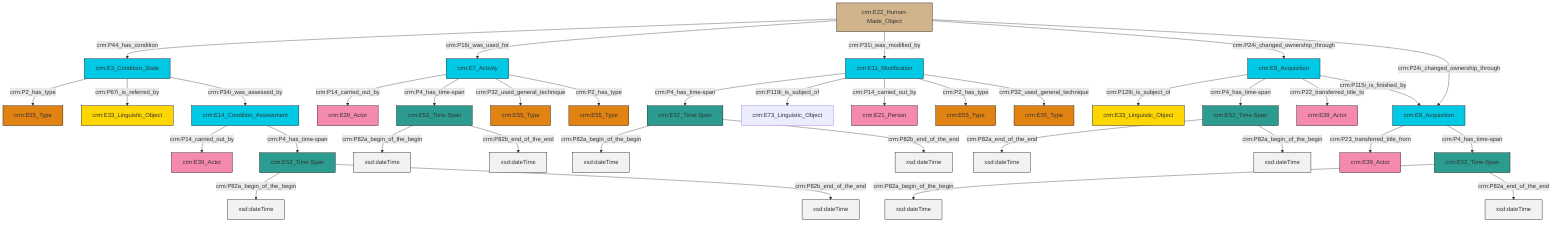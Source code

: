 graph TD
classDef Literal fill:#f2f2f2,stroke:#000000;
classDef CRM_Entity fill:#FFFFFF,stroke:#000000;
classDef Temporal_Entity fill:#00C9E6, stroke:#000000;
classDef Type fill:#E18312, stroke:#000000;
classDef Time-Span fill:#2C9C91, stroke:#000000;
classDef Appellation fill:#FFEB7F, stroke:#000000;
classDef Place fill:#008836, stroke:#000000;
classDef Persistent_Item fill:#B266B2, stroke:#000000;
classDef Conceptual_Object fill:#FFD700, stroke:#000000;
classDef Physical_Thing fill:#D2B48C, stroke:#000000;
classDef Actor fill:#f58aad, stroke:#000000;
classDef PC_Classes fill:#4ce600, stroke:#000000;
classDef Multi fill:#cccccc,stroke:#000000;

6["crm:E7_Activity"]:::Temporal_Entity -->|crm:P14_carried_out_by| 7["crm:E39_Actor"]:::Actor
8["crm:E11_Modification"]:::Temporal_Entity -->|crm:P4_has_time-span| 9["crm:E52_Time-Span"]:::Time-Span
8["crm:E11_Modification"]:::Temporal_Entity -->|crm:P119i_is_subject_of| 10["crm:E73_Linguistic_Object"]:::Default
11["crm:E52_Time-Span"]:::Time-Span -->|crm:P82a_begin_of_the_begin| 12[xsd:dateTime]:::Literal
6["crm:E7_Activity"]:::Temporal_Entity -->|crm:P4_has_time-span| 13["crm:E52_Time-Span"]:::Time-Span
4["crm:E52_Time-Span"]:::Time-Span -->|crm:P82a_end_of_the_end| 14[xsd:dateTime]:::Literal
15["crm:E8_Acquisition"]:::Temporal_Entity -->|crm:P23_transferred_title_from| 16["crm:E39_Actor"]:::Actor
6["crm:E7_Activity"]:::Temporal_Entity -->|crm:P32_used_general_technique| 19["crm:E55_Type"]:::Type
9["crm:E52_Time-Span"]:::Time-Span -->|crm:P82a_begin_of_the_begin| 20[xsd:dateTime]:::Literal
2["crm:E3_Condition_State"]:::Temporal_Entity -->|crm:P2_has_type| 24["crm:E55_Type"]:::Type
21["crm:E22_Human-Made_Object"]:::Physical_Thing -->|crm:P44_has_condition| 2["crm:E3_Condition_State"]:::Temporal_Entity
13["crm:E52_Time-Span"]:::Time-Span -->|crm:P82a_begin_of_the_begin| 25[xsd:dateTime]:::Literal
2["crm:E3_Condition_State"]:::Temporal_Entity -->|crm:P67i_is_referred_by| 26["crm:E33_Linguistic_Object"]:::Conceptual_Object
4["crm:E52_Time-Span"]:::Time-Span -->|crm:P82a_begin_of_the_begin| 30[xsd:dateTime]:::Literal
2["crm:E3_Condition_State"]:::Temporal_Entity -->|crm:P34i_was_assessed_by| 32["crm:E14_Condition_Assessment"]:::Temporal_Entity
11["crm:E52_Time-Span"]:::Time-Span -->|crm:P82a_end_of_the_end| 33[xsd:dateTime]:::Literal
8["crm:E11_Modification"]:::Temporal_Entity -->|crm:P14_carried_out_by| 34["crm:E21_Person"]:::Actor
21["crm:E22_Human-Made_Object"]:::Physical_Thing -->|crm:P16i_was_used_for| 6["crm:E7_Activity"]:::Temporal_Entity
8["crm:E11_Modification"]:::Temporal_Entity -->|crm:P2_has_type| 0["crm:E55_Type"]:::Type
44["crm:E8_Acquisition"]:::Temporal_Entity -->|crm:P129i_is_subject_of| 45["crm:E33_Linguistic_Object"]:::Conceptual_Object
44["crm:E8_Acquisition"]:::Temporal_Entity -->|crm:P4_has_time-span| 4["crm:E52_Time-Span"]:::Time-Span
21["crm:E22_Human-Made_Object"]:::Physical_Thing -->|crm:P31i_was_modified_by| 8["crm:E11_Modification"]:::Temporal_Entity
21["crm:E22_Human-Made_Object"]:::Physical_Thing -->|crm:P24i_changed_ownership_through| 44["crm:E8_Acquisition"]:::Temporal_Entity
21["crm:E22_Human-Made_Object"]:::Physical_Thing -->|crm:P24i_changed_ownership_through| 15["crm:E8_Acquisition"]:::Temporal_Entity
13["crm:E52_Time-Span"]:::Time-Span -->|crm:P82b_end_of_the_end| 46[xsd:dateTime]:::Literal
44["crm:E8_Acquisition"]:::Temporal_Entity -->|crm:P22_transferred_title_to| 28["crm:E39_Actor"]:::Actor
32["crm:E14_Condition_Assessment"]:::Temporal_Entity -->|crm:P14_carried_out_by| 38["crm:E39_Actor"]:::Actor
9["crm:E52_Time-Span"]:::Time-Span -->|crm:P82b_end_of_the_end| 50[xsd:dateTime]:::Literal
32["crm:E14_Condition_Assessment"]:::Temporal_Entity -->|crm:P4_has_time-span| 36["crm:E52_Time-Span"]:::Time-Span
15["crm:E8_Acquisition"]:::Temporal_Entity -->|crm:P4_has_time-span| 11["crm:E52_Time-Span"]:::Time-Span
44["crm:E8_Acquisition"]:::Temporal_Entity -->|crm:P115i_is_finished_by| 15["crm:E8_Acquisition"]:::Temporal_Entity
8["crm:E11_Modification"]:::Temporal_Entity -->|crm:P32_used_general_technique| 17["crm:E55_Type"]:::Type
6["crm:E7_Activity"]:::Temporal_Entity -->|crm:P2_has_type| 48["crm:E55_Type"]:::Type
36["crm:E52_Time-Span"]:::Time-Span -->|crm:P82a_begin_of_the_begin| 58[xsd:dateTime]:::Literal
36["crm:E52_Time-Span"]:::Time-Span -->|crm:P82b_end_of_the_end| 59[xsd:dateTime]:::Literal